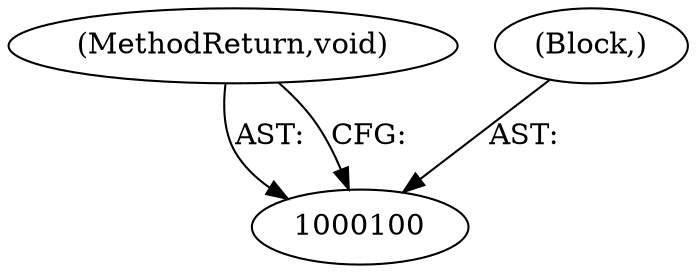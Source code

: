 digraph "0_Android_5a9753fca56f0eeb9f61e342b2fccffc364f9426_11" {
"1000102" [label="(MethodReturn,void)"];
"1000101" [label="(Block,)"];
"1000102" -> "1000100"  [label="AST: "];
"1000102" -> "1000100"  [label="CFG: "];
"1000101" -> "1000100"  [label="AST: "];
}
